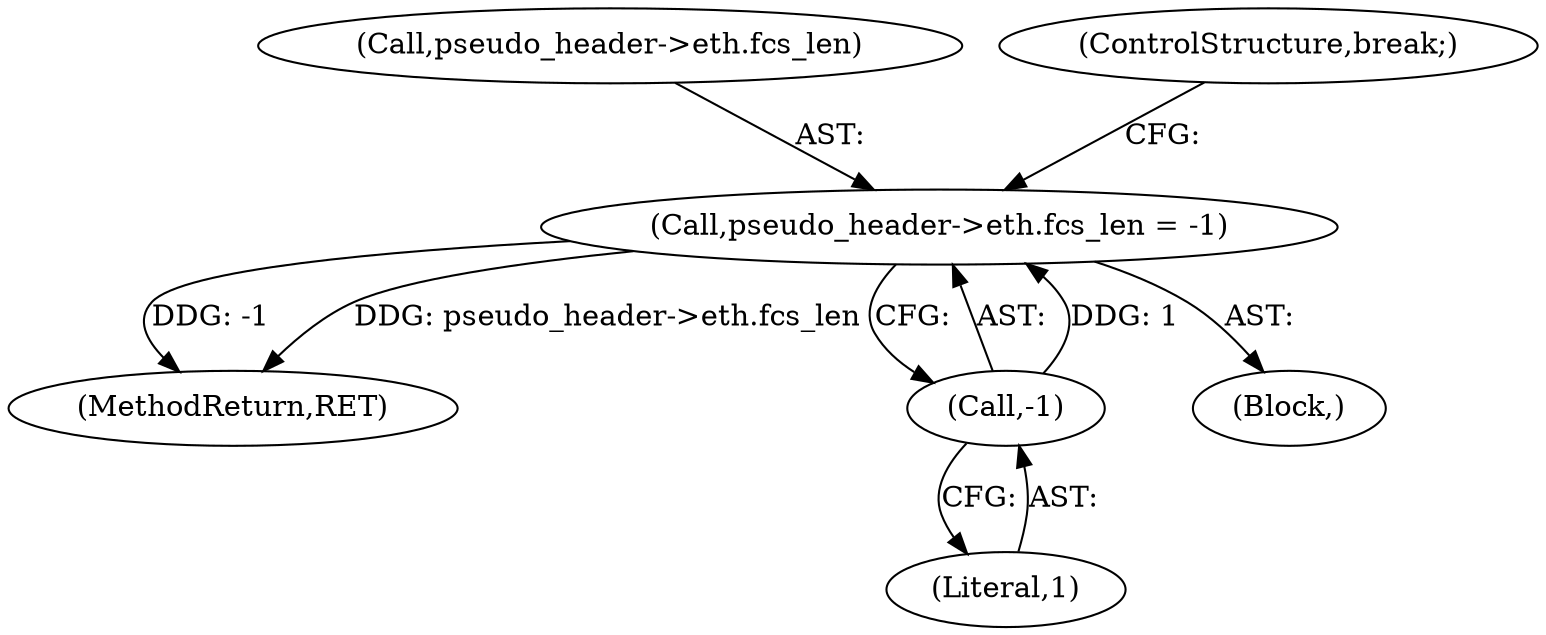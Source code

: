 digraph "0_wireshark_3270dfac43da861c714df76513456b46765ff47f@pointer" {
"1000406" [label="(Call,pseudo_header->eth.fcs_len = -1)"];
"1000412" [label="(Call,-1)"];
"1000413" [label="(Literal,1)"];
"1000407" [label="(Call,pseudo_header->eth.fcs_len)"];
"1000492" [label="(MethodReturn,RET)"];
"1000414" [label="(ControlStructure,break;)"];
"1000341" [label="(Block,)"];
"1000412" [label="(Call,-1)"];
"1000406" [label="(Call,pseudo_header->eth.fcs_len = -1)"];
"1000406" -> "1000341"  [label="AST: "];
"1000406" -> "1000412"  [label="CFG: "];
"1000407" -> "1000406"  [label="AST: "];
"1000412" -> "1000406"  [label="AST: "];
"1000414" -> "1000406"  [label="CFG: "];
"1000406" -> "1000492"  [label="DDG: -1"];
"1000406" -> "1000492"  [label="DDG: pseudo_header->eth.fcs_len"];
"1000412" -> "1000406"  [label="DDG: 1"];
"1000412" -> "1000413"  [label="CFG: "];
"1000413" -> "1000412"  [label="AST: "];
}
